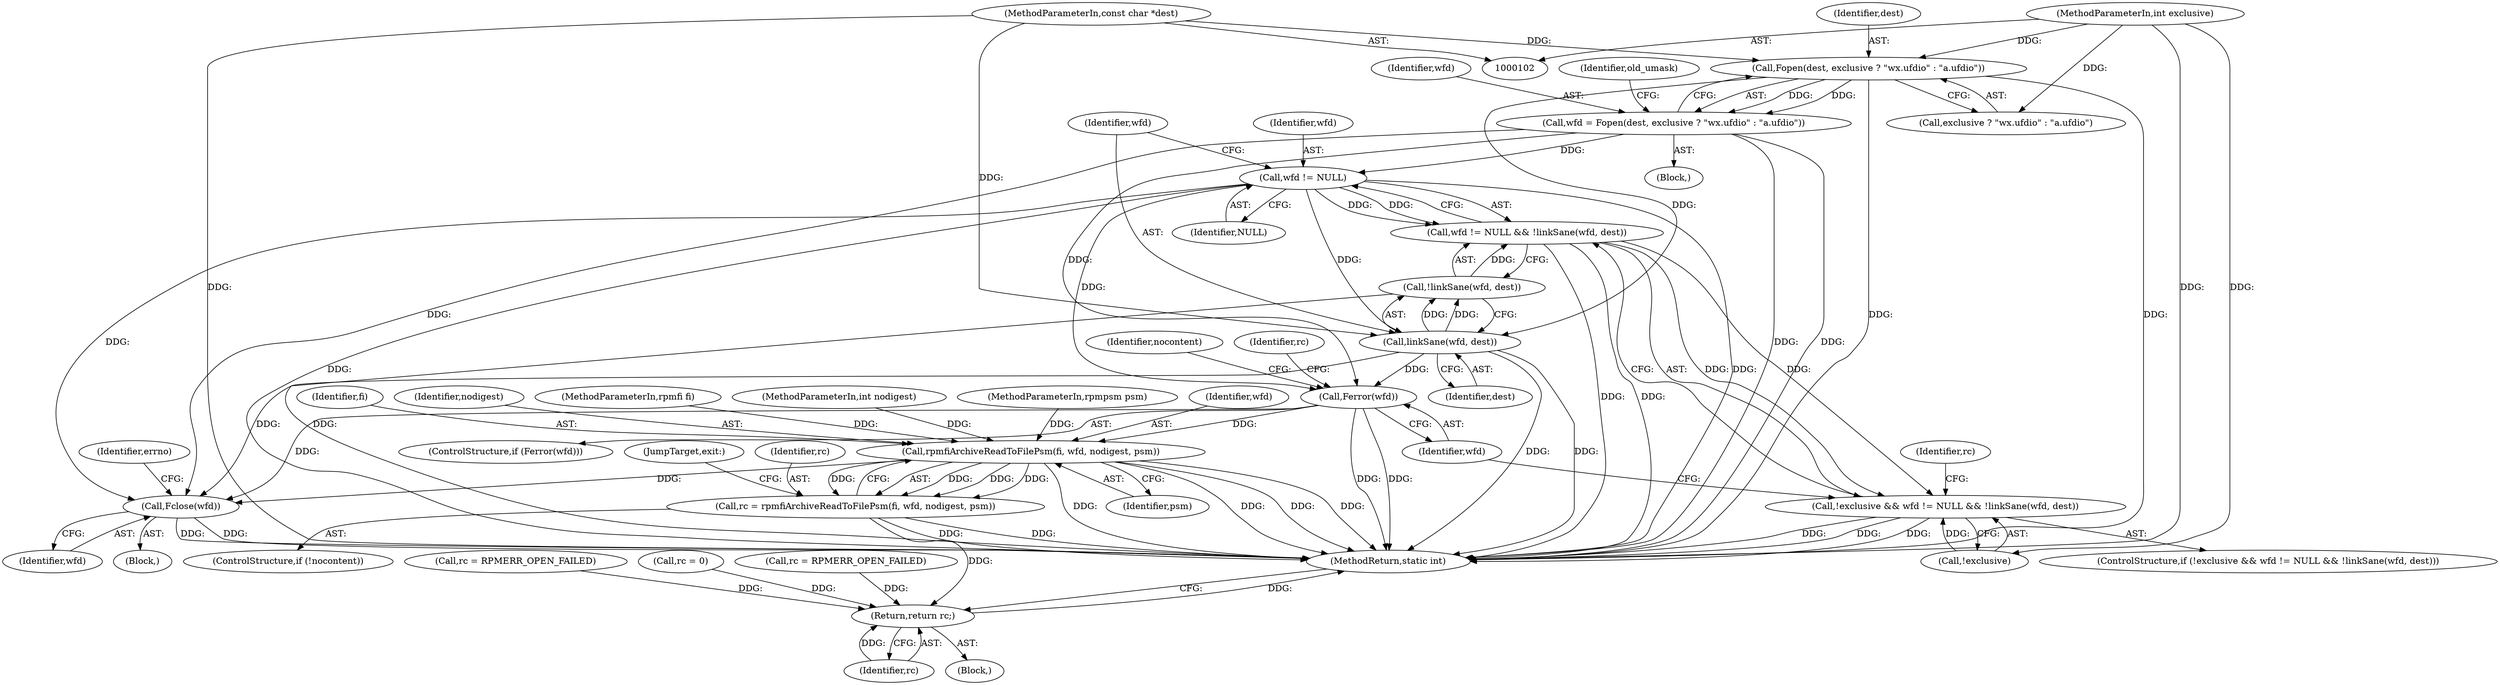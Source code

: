 digraph "0_rpm_404ef011c300207cdb1e531670384564aae04bdc@API" {
"1000126" [label="(Call,Fopen(dest, exclusive ? \"wx.ufdio\" : \"a.ufdio\"))"];
"1000104" [label="(MethodParameterIn,const char *dest)"];
"1000106" [label="(MethodParameterIn,int exclusive)"];
"1000124" [label="(Call,wfd = Fopen(dest, exclusive ? \"wx.ufdio\" : \"a.ufdio\"))"];
"1000139" [label="(Call,wfd != NULL)"];
"1000138" [label="(Call,wfd != NULL && !linkSane(wfd, dest))"];
"1000135" [label="(Call,!exclusive && wfd != NULL && !linkSane(wfd, dest))"];
"1000143" [label="(Call,linkSane(wfd, dest))"];
"1000142" [label="(Call,!linkSane(wfd, dest))"];
"1000152" [label="(Call,Ferror(wfd))"];
"1000164" [label="(Call,rpmfiArchiveReadToFilePsm(fi, wfd, nodigest, psm))"];
"1000162" [label="(Call,rc = rpmfiArchiveReadToFilePsm(fi, wfd, nodigest, psm))"];
"1000182" [label="(Return,return rc;)"];
"1000177" [label="(Call,Fclose(wfd))"];
"1000180" [label="(Identifier,errno)"];
"1000127" [label="(Identifier,dest)"];
"1000136" [label="(Call,!exclusive)"];
"1000107" [label="(MethodParameterIn,int nodigest)"];
"1000151" [label="(ControlStructure,if (Ferror(wfd)))"];
"1000155" [label="(Call,rc = RPMERR_OPEN_FAILED)"];
"1000144" [label="(Identifier,wfd)"];
"1000148" [label="(Identifier,rc)"];
"1000183" [label="(Identifier,rc)"];
"1000126" [label="(Call,Fopen(dest, exclusive ? \"wx.ufdio\" : \"a.ufdio\"))"];
"1000178" [label="(Identifier,wfd)"];
"1000159" [label="(ControlStructure,if (!nocontent))"];
"1000124" [label="(Call,wfd = Fopen(dest, exclusive ? \"wx.ufdio\" : \"a.ufdio\"))"];
"1000184" [label="(MethodReturn,static int)"];
"1000138" [label="(Call,wfd != NULL && !linkSane(wfd, dest))"];
"1000125" [label="(Identifier,wfd)"];
"1000109" [label="(Block,)"];
"1000142" [label="(Call,!linkSane(wfd, dest))"];
"1000105" [label="(MethodParameterIn,rpmpsm psm)"];
"1000169" [label="(JumpTarget,exit:)"];
"1000152" [label="(Call,Ferror(wfd))"];
"1000133" [label="(Identifier,old_umask)"];
"1000115" [label="(Call,rc = 0)"];
"1000134" [label="(ControlStructure,if (!exclusive && wfd != NULL && !linkSane(wfd, dest)))"];
"1000162" [label="(Call,rc = rpmfiArchiveReadToFilePsm(fi, wfd, nodigest, psm))"];
"1000166" [label="(Identifier,wfd)"];
"1000140" [label="(Identifier,wfd)"];
"1000128" [label="(Call,exclusive ? \"wx.ufdio\" : \"a.ufdio\")"];
"1000118" [label="(Block,)"];
"1000135" [label="(Call,!exclusive && wfd != NULL && !linkSane(wfd, dest))"];
"1000172" [label="(Block,)"];
"1000165" [label="(Identifier,fi)"];
"1000141" [label="(Identifier,NULL)"];
"1000104" [label="(MethodParameterIn,const char *dest)"];
"1000164" [label="(Call,rpmfiArchiveReadToFilePsm(fi, wfd, nodigest, psm))"];
"1000161" [label="(Identifier,nocontent)"];
"1000143" [label="(Call,linkSane(wfd, dest))"];
"1000163" [label="(Identifier,rc)"];
"1000182" [label="(Return,return rc;)"];
"1000139" [label="(Call,wfd != NULL)"];
"1000106" [label="(MethodParameterIn,int exclusive)"];
"1000156" [label="(Identifier,rc)"];
"1000167" [label="(Identifier,nodigest)"];
"1000145" [label="(Identifier,dest)"];
"1000147" [label="(Call,rc = RPMERR_OPEN_FAILED)"];
"1000177" [label="(Call,Fclose(wfd))"];
"1000153" [label="(Identifier,wfd)"];
"1000103" [label="(MethodParameterIn,rpmfi fi)"];
"1000168" [label="(Identifier,psm)"];
"1000126" -> "1000124"  [label="AST: "];
"1000126" -> "1000128"  [label="CFG: "];
"1000127" -> "1000126"  [label="AST: "];
"1000128" -> "1000126"  [label="AST: "];
"1000124" -> "1000126"  [label="CFG: "];
"1000126" -> "1000184"  [label="DDG: "];
"1000126" -> "1000184"  [label="DDG: "];
"1000126" -> "1000124"  [label="DDG: "];
"1000126" -> "1000124"  [label="DDG: "];
"1000104" -> "1000126"  [label="DDG: "];
"1000106" -> "1000126"  [label="DDG: "];
"1000126" -> "1000143"  [label="DDG: "];
"1000104" -> "1000102"  [label="AST: "];
"1000104" -> "1000184"  [label="DDG: "];
"1000104" -> "1000143"  [label="DDG: "];
"1000106" -> "1000102"  [label="AST: "];
"1000106" -> "1000184"  [label="DDG: "];
"1000106" -> "1000128"  [label="DDG: "];
"1000106" -> "1000136"  [label="DDG: "];
"1000124" -> "1000118"  [label="AST: "];
"1000125" -> "1000124"  [label="AST: "];
"1000133" -> "1000124"  [label="CFG: "];
"1000124" -> "1000184"  [label="DDG: "];
"1000124" -> "1000184"  [label="DDG: "];
"1000124" -> "1000139"  [label="DDG: "];
"1000124" -> "1000152"  [label="DDG: "];
"1000124" -> "1000177"  [label="DDG: "];
"1000139" -> "1000138"  [label="AST: "];
"1000139" -> "1000141"  [label="CFG: "];
"1000140" -> "1000139"  [label="AST: "];
"1000141" -> "1000139"  [label="AST: "];
"1000144" -> "1000139"  [label="CFG: "];
"1000138" -> "1000139"  [label="CFG: "];
"1000139" -> "1000184"  [label="DDG: "];
"1000139" -> "1000184"  [label="DDG: "];
"1000139" -> "1000138"  [label="DDG: "];
"1000139" -> "1000138"  [label="DDG: "];
"1000139" -> "1000143"  [label="DDG: "];
"1000139" -> "1000152"  [label="DDG: "];
"1000139" -> "1000177"  [label="DDG: "];
"1000138" -> "1000135"  [label="AST: "];
"1000138" -> "1000142"  [label="CFG: "];
"1000142" -> "1000138"  [label="AST: "];
"1000135" -> "1000138"  [label="CFG: "];
"1000138" -> "1000184"  [label="DDG: "];
"1000138" -> "1000184"  [label="DDG: "];
"1000138" -> "1000135"  [label="DDG: "];
"1000138" -> "1000135"  [label="DDG: "];
"1000142" -> "1000138"  [label="DDG: "];
"1000135" -> "1000134"  [label="AST: "];
"1000135" -> "1000136"  [label="CFG: "];
"1000136" -> "1000135"  [label="AST: "];
"1000148" -> "1000135"  [label="CFG: "];
"1000153" -> "1000135"  [label="CFG: "];
"1000135" -> "1000184"  [label="DDG: "];
"1000135" -> "1000184"  [label="DDG: "];
"1000135" -> "1000184"  [label="DDG: "];
"1000136" -> "1000135"  [label="DDG: "];
"1000143" -> "1000142"  [label="AST: "];
"1000143" -> "1000145"  [label="CFG: "];
"1000144" -> "1000143"  [label="AST: "];
"1000145" -> "1000143"  [label="AST: "];
"1000142" -> "1000143"  [label="CFG: "];
"1000143" -> "1000184"  [label="DDG: "];
"1000143" -> "1000184"  [label="DDG: "];
"1000143" -> "1000142"  [label="DDG: "];
"1000143" -> "1000142"  [label="DDG: "];
"1000143" -> "1000152"  [label="DDG: "];
"1000143" -> "1000177"  [label="DDG: "];
"1000142" -> "1000184"  [label="DDG: "];
"1000152" -> "1000151"  [label="AST: "];
"1000152" -> "1000153"  [label="CFG: "];
"1000153" -> "1000152"  [label="AST: "];
"1000156" -> "1000152"  [label="CFG: "];
"1000161" -> "1000152"  [label="CFG: "];
"1000152" -> "1000184"  [label="DDG: "];
"1000152" -> "1000184"  [label="DDG: "];
"1000152" -> "1000164"  [label="DDG: "];
"1000152" -> "1000177"  [label="DDG: "];
"1000164" -> "1000162"  [label="AST: "];
"1000164" -> "1000168"  [label="CFG: "];
"1000165" -> "1000164"  [label="AST: "];
"1000166" -> "1000164"  [label="AST: "];
"1000167" -> "1000164"  [label="AST: "];
"1000168" -> "1000164"  [label="AST: "];
"1000162" -> "1000164"  [label="CFG: "];
"1000164" -> "1000184"  [label="DDG: "];
"1000164" -> "1000184"  [label="DDG: "];
"1000164" -> "1000184"  [label="DDG: "];
"1000164" -> "1000184"  [label="DDG: "];
"1000164" -> "1000162"  [label="DDG: "];
"1000164" -> "1000162"  [label="DDG: "];
"1000164" -> "1000162"  [label="DDG: "];
"1000164" -> "1000162"  [label="DDG: "];
"1000103" -> "1000164"  [label="DDG: "];
"1000107" -> "1000164"  [label="DDG: "];
"1000105" -> "1000164"  [label="DDG: "];
"1000164" -> "1000177"  [label="DDG: "];
"1000162" -> "1000159"  [label="AST: "];
"1000163" -> "1000162"  [label="AST: "];
"1000169" -> "1000162"  [label="CFG: "];
"1000162" -> "1000184"  [label="DDG: "];
"1000162" -> "1000184"  [label="DDG: "];
"1000162" -> "1000182"  [label="DDG: "];
"1000182" -> "1000109"  [label="AST: "];
"1000182" -> "1000183"  [label="CFG: "];
"1000183" -> "1000182"  [label="AST: "];
"1000184" -> "1000182"  [label="CFG: "];
"1000182" -> "1000184"  [label="DDG: "];
"1000183" -> "1000182"  [label="DDG: "];
"1000147" -> "1000182"  [label="DDG: "];
"1000155" -> "1000182"  [label="DDG: "];
"1000115" -> "1000182"  [label="DDG: "];
"1000177" -> "1000172"  [label="AST: "];
"1000177" -> "1000178"  [label="CFG: "];
"1000178" -> "1000177"  [label="AST: "];
"1000180" -> "1000177"  [label="CFG: "];
"1000177" -> "1000184"  [label="DDG: "];
"1000177" -> "1000184"  [label="DDG: "];
}
